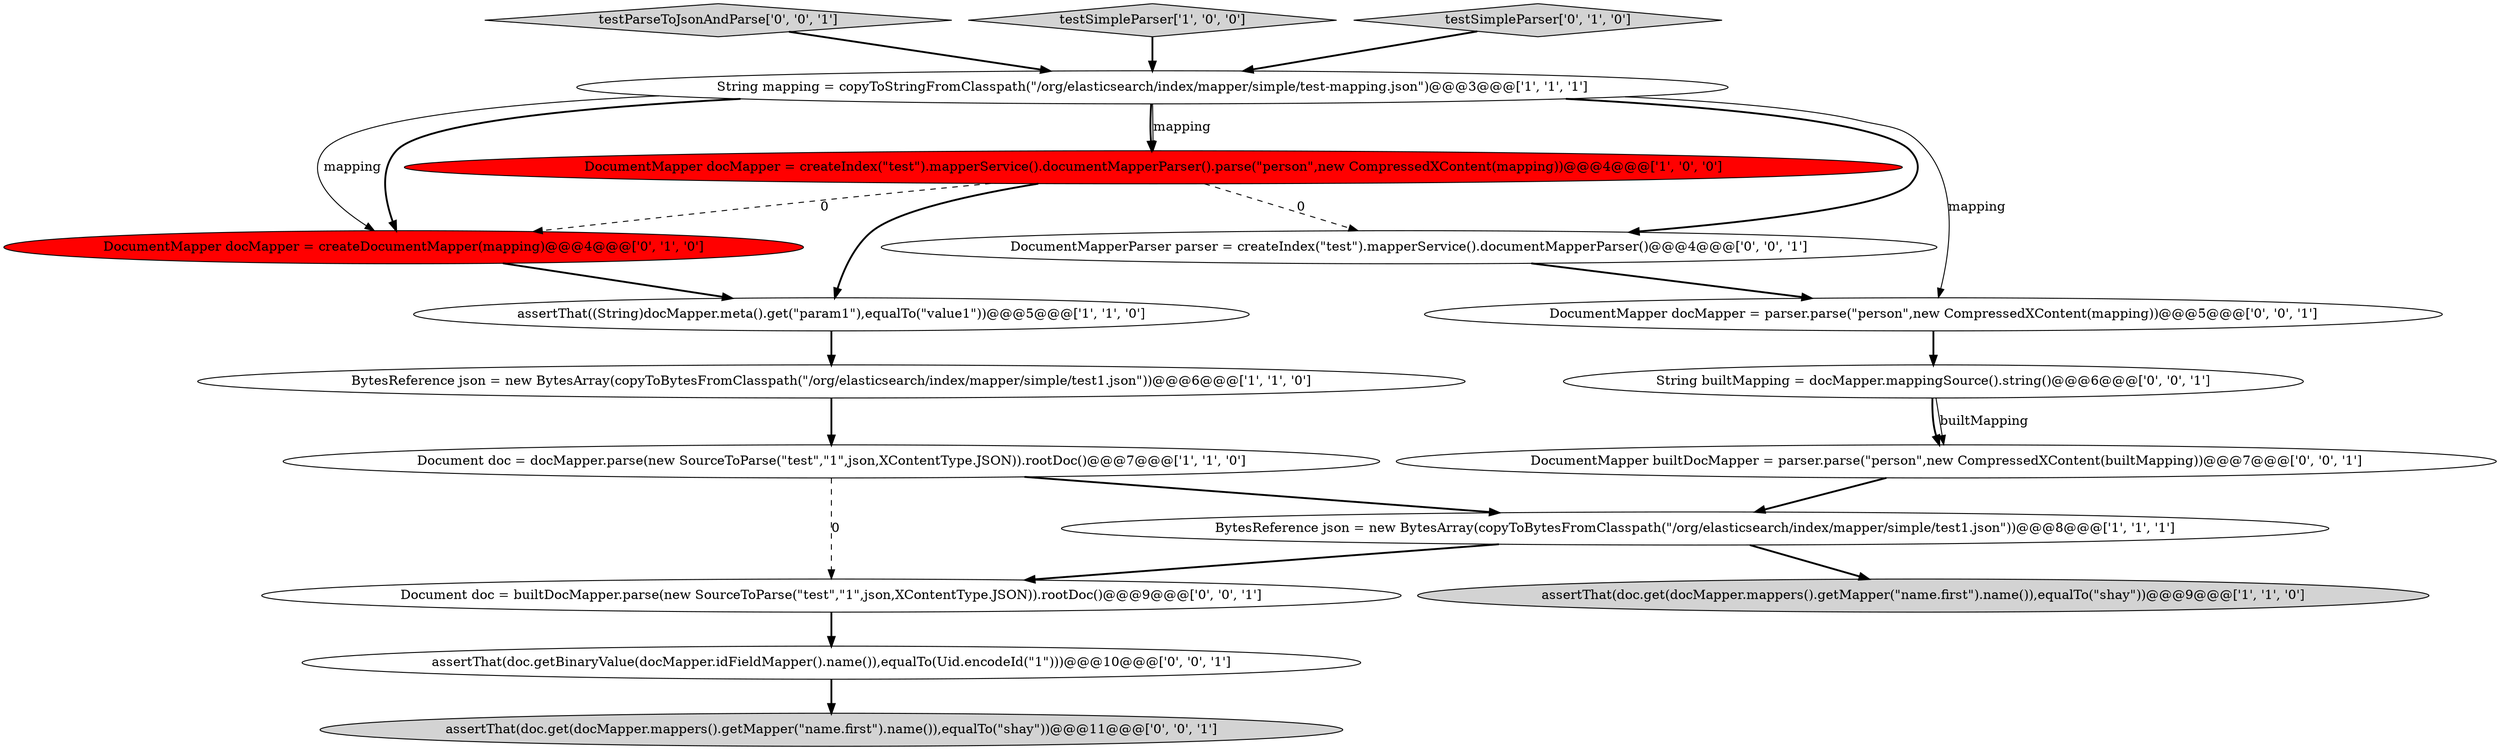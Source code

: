 digraph {
17 [style = filled, label = "testParseToJsonAndParse['0', '0', '1']", fillcolor = lightgray, shape = diamond image = "AAA0AAABBB3BBB"];
0 [style = filled, label = "BytesReference json = new BytesArray(copyToBytesFromClasspath(\"/org/elasticsearch/index/mapper/simple/test1.json\"))@@@8@@@['1', '1', '1']", fillcolor = white, shape = ellipse image = "AAA0AAABBB1BBB"];
14 [style = filled, label = "DocumentMapperParser parser = createIndex(\"test\").mapperService().documentMapperParser()@@@4@@@['0', '0', '1']", fillcolor = white, shape = ellipse image = "AAA0AAABBB3BBB"];
11 [style = filled, label = "DocumentMapper docMapper = parser.parse(\"person\",new CompressedXContent(mapping))@@@5@@@['0', '0', '1']", fillcolor = white, shape = ellipse image = "AAA0AAABBB3BBB"];
1 [style = filled, label = "testSimpleParser['1', '0', '0']", fillcolor = lightgray, shape = diamond image = "AAA0AAABBB1BBB"];
16 [style = filled, label = "assertThat(doc.get(docMapper.mappers().getMapper(\"name.first\").name()),equalTo(\"shay\"))@@@11@@@['0', '0', '1']", fillcolor = lightgray, shape = ellipse image = "AAA0AAABBB3BBB"];
5 [style = filled, label = "assertThat((String)docMapper.meta().get(\"param1\"),equalTo(\"value1\"))@@@5@@@['1', '1', '0']", fillcolor = white, shape = ellipse image = "AAA0AAABBB1BBB"];
9 [style = filled, label = "DocumentMapper docMapper = createDocumentMapper(mapping)@@@4@@@['0', '1', '0']", fillcolor = red, shape = ellipse image = "AAA1AAABBB2BBB"];
12 [style = filled, label = "String builtMapping = docMapper.mappingSource().string()@@@6@@@['0', '0', '1']", fillcolor = white, shape = ellipse image = "AAA0AAABBB3BBB"];
6 [style = filled, label = "Document doc = docMapper.parse(new SourceToParse(\"test\",\"1\",json,XContentType.JSON)).rootDoc()@@@7@@@['1', '1', '0']", fillcolor = white, shape = ellipse image = "AAA0AAABBB1BBB"];
8 [style = filled, label = "testSimpleParser['0', '1', '0']", fillcolor = lightgray, shape = diamond image = "AAA0AAABBB2BBB"];
13 [style = filled, label = "Document doc = builtDocMapper.parse(new SourceToParse(\"test\",\"1\",json,XContentType.JSON)).rootDoc()@@@9@@@['0', '0', '1']", fillcolor = white, shape = ellipse image = "AAA0AAABBB3BBB"];
4 [style = filled, label = "String mapping = copyToStringFromClasspath(\"/org/elasticsearch/index/mapper/simple/test-mapping.json\")@@@3@@@['1', '1', '1']", fillcolor = white, shape = ellipse image = "AAA0AAABBB1BBB"];
3 [style = filled, label = "BytesReference json = new BytesArray(copyToBytesFromClasspath(\"/org/elasticsearch/index/mapper/simple/test1.json\"))@@@6@@@['1', '1', '0']", fillcolor = white, shape = ellipse image = "AAA0AAABBB1BBB"];
2 [style = filled, label = "DocumentMapper docMapper = createIndex(\"test\").mapperService().documentMapperParser().parse(\"person\",new CompressedXContent(mapping))@@@4@@@['1', '0', '0']", fillcolor = red, shape = ellipse image = "AAA1AAABBB1BBB"];
7 [style = filled, label = "assertThat(doc.get(docMapper.mappers().getMapper(\"name.first\").name()),equalTo(\"shay\"))@@@9@@@['1', '1', '0']", fillcolor = lightgray, shape = ellipse image = "AAA0AAABBB1BBB"];
15 [style = filled, label = "assertThat(doc.getBinaryValue(docMapper.idFieldMapper().name()),equalTo(Uid.encodeId(\"1\")))@@@10@@@['0', '0', '1']", fillcolor = white, shape = ellipse image = "AAA0AAABBB3BBB"];
10 [style = filled, label = "DocumentMapper builtDocMapper = parser.parse(\"person\",new CompressedXContent(builtMapping))@@@7@@@['0', '0', '1']", fillcolor = white, shape = ellipse image = "AAA0AAABBB3BBB"];
5->3 [style = bold, label=""];
4->9 [style = bold, label=""];
1->4 [style = bold, label=""];
4->14 [style = bold, label=""];
0->13 [style = bold, label=""];
4->11 [style = solid, label="mapping"];
3->6 [style = bold, label=""];
11->12 [style = bold, label=""];
6->0 [style = bold, label=""];
4->2 [style = bold, label=""];
15->16 [style = bold, label=""];
0->7 [style = bold, label=""];
4->2 [style = solid, label="mapping"];
4->9 [style = solid, label="mapping"];
12->10 [style = bold, label=""];
6->13 [style = dashed, label="0"];
2->14 [style = dashed, label="0"];
2->9 [style = dashed, label="0"];
10->0 [style = bold, label=""];
9->5 [style = bold, label=""];
13->15 [style = bold, label=""];
8->4 [style = bold, label=""];
12->10 [style = solid, label="builtMapping"];
14->11 [style = bold, label=""];
17->4 [style = bold, label=""];
2->5 [style = bold, label=""];
}
